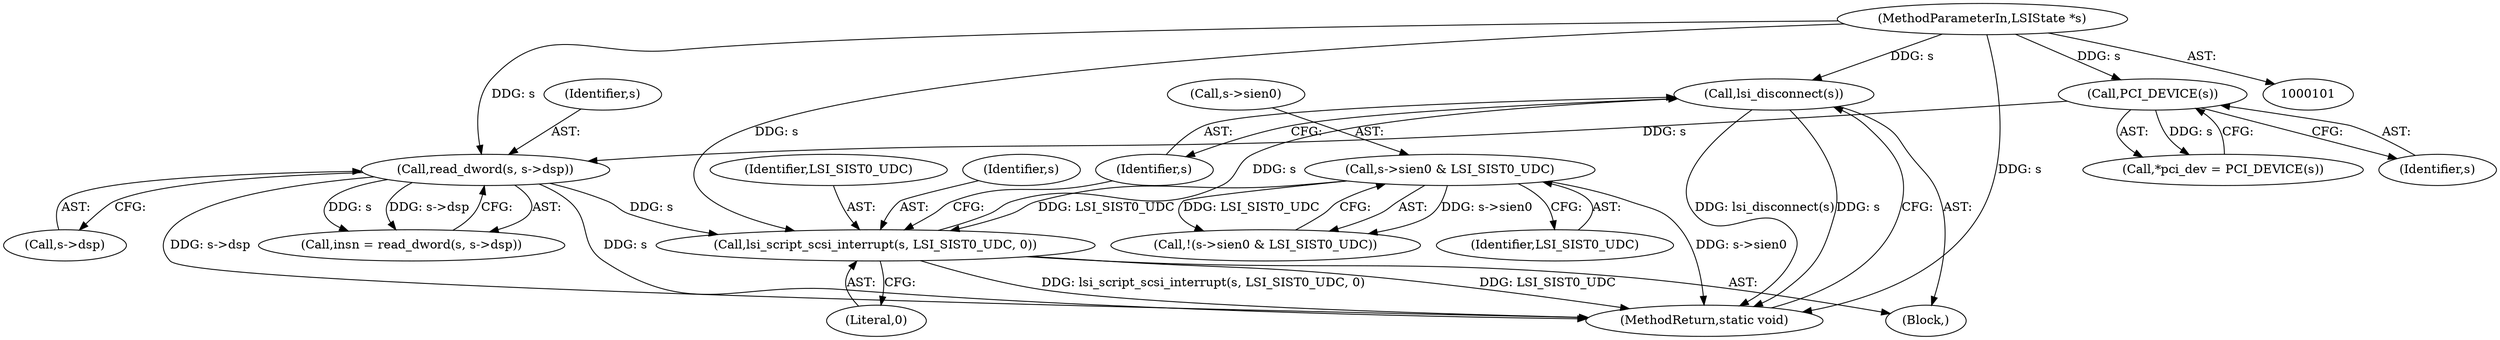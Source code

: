 digraph "0_qemu_de594e47659029316bbf9391efb79da0a1a08e08@API" {
"1000157" [label="(Call,lsi_disconnect(s))"];
"1000153" [label="(Call,lsi_script_scsi_interrupt(s, LSI_SIST0_UDC, 0))"];
"1000133" [label="(Call,read_dword(s, s->dsp))"];
"1000107" [label="(Call,PCI_DEVICE(s))"];
"1000102" [label="(MethodParameterIn,LSIState *s)"];
"1000144" [label="(Call,s->sien0 & LSI_SIST0_UDC)"];
"1000131" [label="(Call,insn = read_dword(s, s->dsp))"];
"1000145" [label="(Call,s->sien0)"];
"1000141" [label="(Block,)"];
"1000102" [label="(MethodParameterIn,LSIState *s)"];
"1000143" [label="(Call,!(s->sien0 & LSI_SIST0_UDC))"];
"1000155" [label="(Identifier,LSI_SIST0_UDC)"];
"1000153" [label="(Call,lsi_script_scsi_interrupt(s, LSI_SIST0_UDC, 0))"];
"1000156" [label="(Literal,0)"];
"1000134" [label="(Identifier,s)"];
"1000135" [label="(Call,s->dsp)"];
"1000158" [label="(Identifier,s)"];
"1000154" [label="(Identifier,s)"];
"1000157" [label="(Call,lsi_disconnect(s))"];
"1000105" [label="(Call,*pci_dev = PCI_DEVICE(s))"];
"1000133" [label="(Call,read_dword(s, s->dsp))"];
"1000144" [label="(Call,s->sien0 & LSI_SIST0_UDC)"];
"1000180" [label="(MethodReturn,static void)"];
"1000107" [label="(Call,PCI_DEVICE(s))"];
"1000108" [label="(Identifier,s)"];
"1000148" [label="(Identifier,LSI_SIST0_UDC)"];
"1000157" -> "1000141"  [label="AST: "];
"1000157" -> "1000158"  [label="CFG: "];
"1000158" -> "1000157"  [label="AST: "];
"1000180" -> "1000157"  [label="CFG: "];
"1000157" -> "1000180"  [label="DDG: lsi_disconnect(s)"];
"1000157" -> "1000180"  [label="DDG: s"];
"1000153" -> "1000157"  [label="DDG: s"];
"1000102" -> "1000157"  [label="DDG: s"];
"1000153" -> "1000141"  [label="AST: "];
"1000153" -> "1000156"  [label="CFG: "];
"1000154" -> "1000153"  [label="AST: "];
"1000155" -> "1000153"  [label="AST: "];
"1000156" -> "1000153"  [label="AST: "];
"1000158" -> "1000153"  [label="CFG: "];
"1000153" -> "1000180"  [label="DDG: LSI_SIST0_UDC"];
"1000153" -> "1000180"  [label="DDG: lsi_script_scsi_interrupt(s, LSI_SIST0_UDC, 0)"];
"1000133" -> "1000153"  [label="DDG: s"];
"1000102" -> "1000153"  [label="DDG: s"];
"1000144" -> "1000153"  [label="DDG: LSI_SIST0_UDC"];
"1000133" -> "1000131"  [label="AST: "];
"1000133" -> "1000135"  [label="CFG: "];
"1000134" -> "1000133"  [label="AST: "];
"1000135" -> "1000133"  [label="AST: "];
"1000131" -> "1000133"  [label="CFG: "];
"1000133" -> "1000180"  [label="DDG: s->dsp"];
"1000133" -> "1000180"  [label="DDG: s"];
"1000133" -> "1000131"  [label="DDG: s"];
"1000133" -> "1000131"  [label="DDG: s->dsp"];
"1000107" -> "1000133"  [label="DDG: s"];
"1000102" -> "1000133"  [label="DDG: s"];
"1000107" -> "1000105"  [label="AST: "];
"1000107" -> "1000108"  [label="CFG: "];
"1000108" -> "1000107"  [label="AST: "];
"1000105" -> "1000107"  [label="CFG: "];
"1000107" -> "1000105"  [label="DDG: s"];
"1000102" -> "1000107"  [label="DDG: s"];
"1000102" -> "1000101"  [label="AST: "];
"1000102" -> "1000180"  [label="DDG: s"];
"1000144" -> "1000143"  [label="AST: "];
"1000144" -> "1000148"  [label="CFG: "];
"1000145" -> "1000144"  [label="AST: "];
"1000148" -> "1000144"  [label="AST: "];
"1000143" -> "1000144"  [label="CFG: "];
"1000144" -> "1000180"  [label="DDG: s->sien0"];
"1000144" -> "1000143"  [label="DDG: s->sien0"];
"1000144" -> "1000143"  [label="DDG: LSI_SIST0_UDC"];
}

